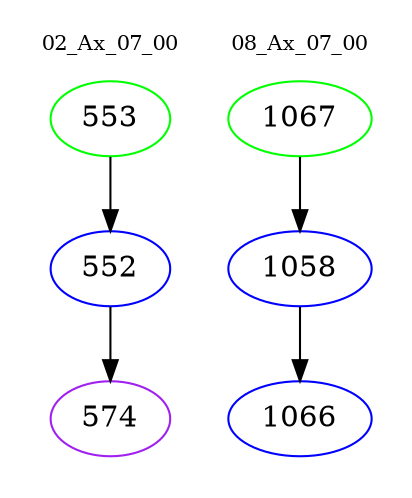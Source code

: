 digraph{
subgraph cluster_0 {
color = white
label = "02_Ax_07_00";
fontsize=10;
T0_553 [label="553", color="green"]
T0_553 -> T0_552 [color="black"]
T0_552 [label="552", color="blue"]
T0_552 -> T0_574 [color="black"]
T0_574 [label="574", color="purple"]
}
subgraph cluster_1 {
color = white
label = "08_Ax_07_00";
fontsize=10;
T1_1067 [label="1067", color="green"]
T1_1067 -> T1_1058 [color="black"]
T1_1058 [label="1058", color="blue"]
T1_1058 -> T1_1066 [color="black"]
T1_1066 [label="1066", color="blue"]
}
}

